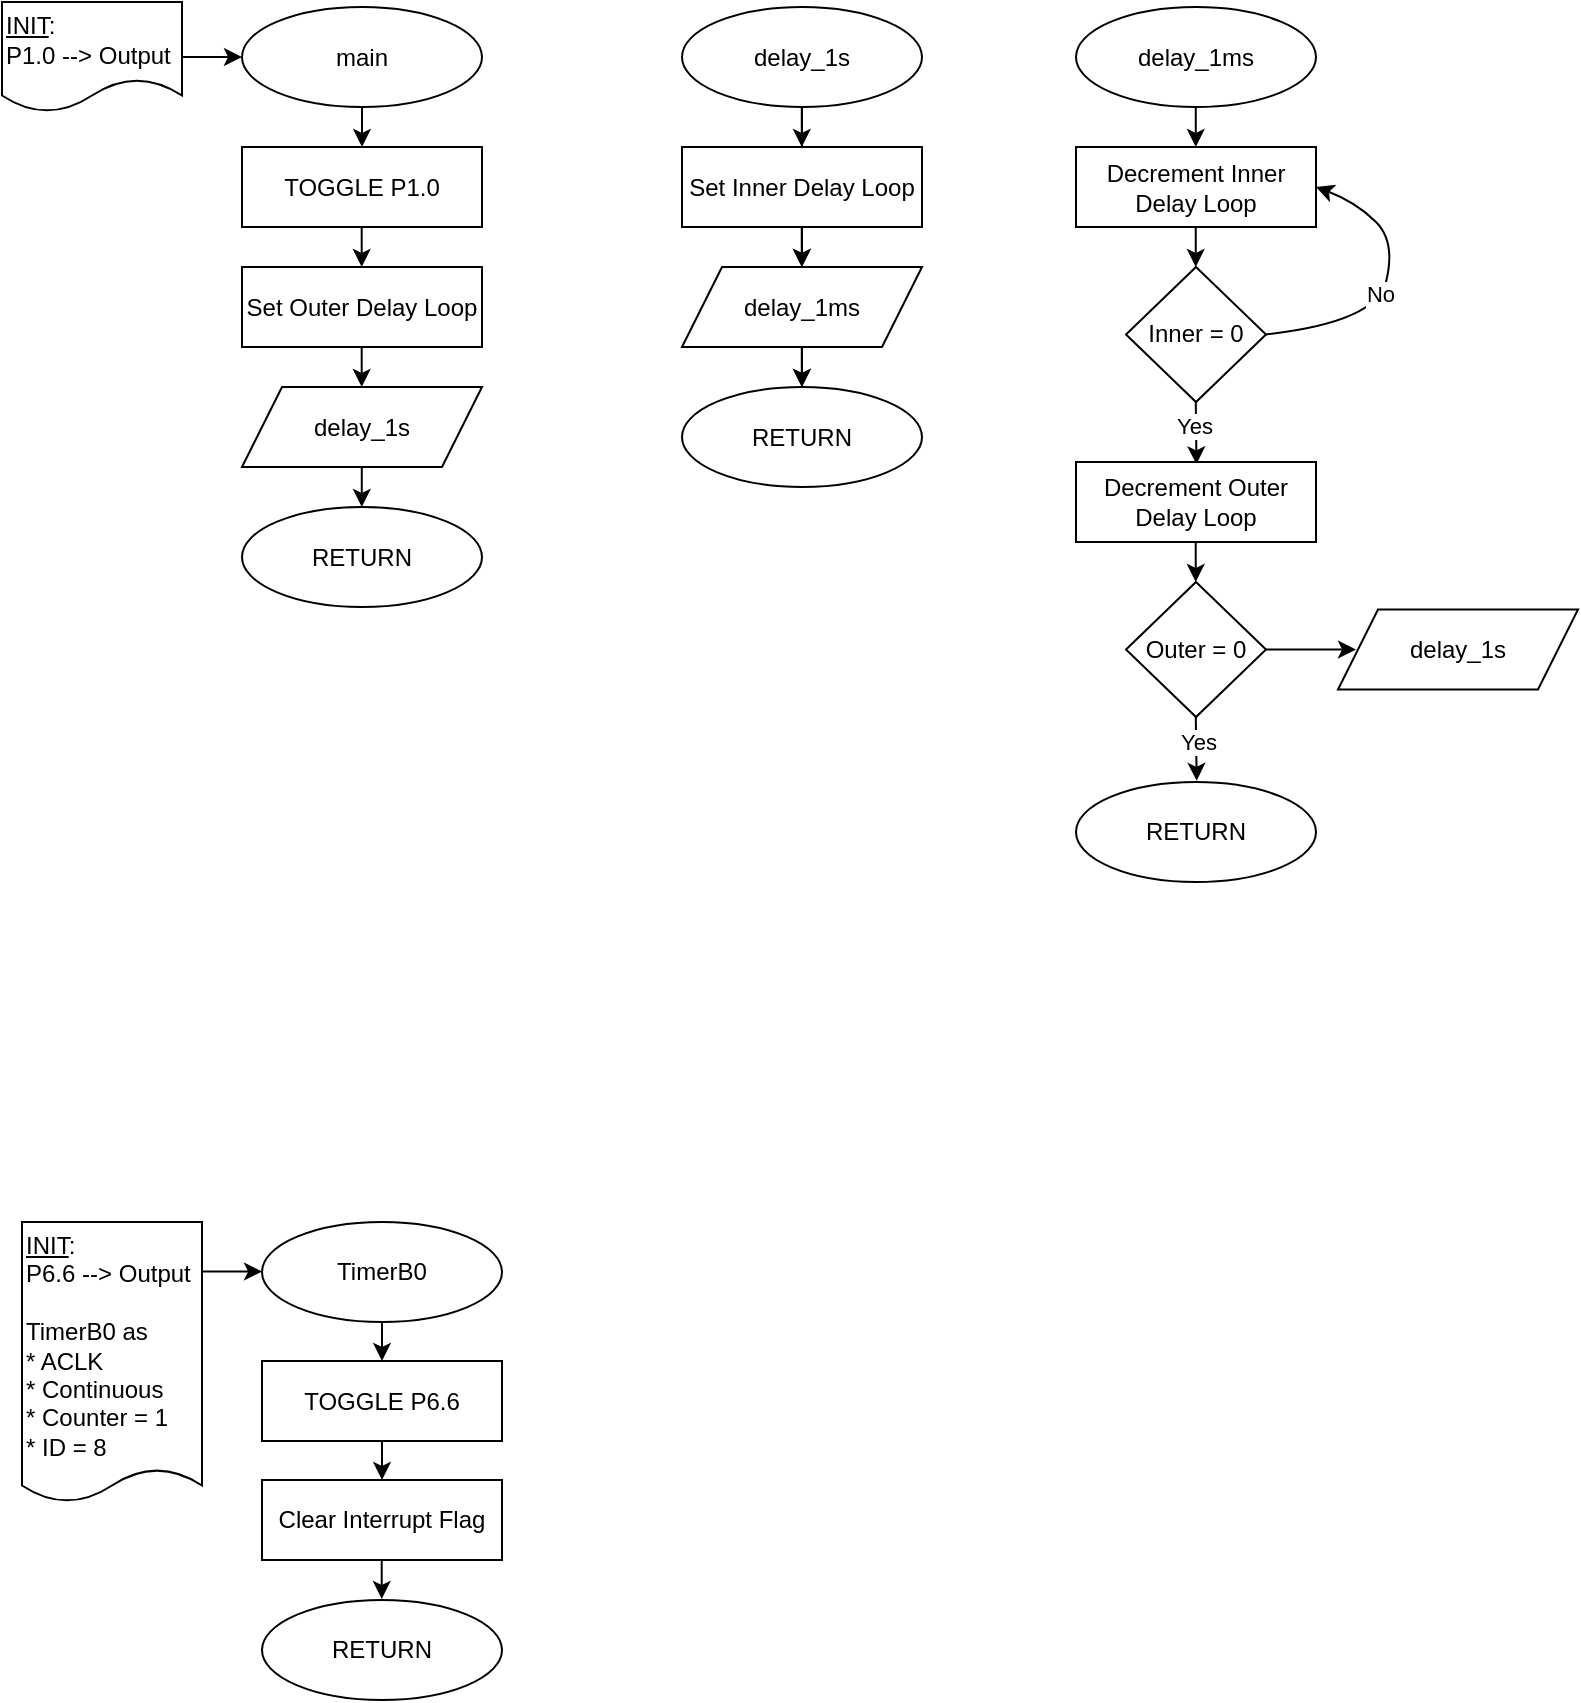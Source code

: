 <mxfile version="26.0.6">
  <diagram name="Page-1" id="mFnrhZgw1TqE_1BFrMOu">
    <mxGraphModel dx="1048" dy="551" grid="0" gridSize="10" guides="1" tooltips="1" connect="1" arrows="1" fold="1" page="1" pageScale="1" pageWidth="850" pageHeight="1100" math="0" shadow="0">
      <root>
        <mxCell id="0" />
        <mxCell id="1" parent="0" />
        <mxCell id="O4yrx8OkoV51yiEXNpI1-5" value="&lt;u&gt;INIT&lt;/u&gt;:&lt;div&gt;P1.0 --&amp;gt; Output&amp;nbsp;&lt;/div&gt;" style="shape=document;whiteSpace=wrap;html=1;boundedLbl=1;align=left;" vertex="1" parent="1">
          <mxGeometry x="40" y="40" width="90" height="55" as="geometry" />
        </mxCell>
        <mxCell id="O4yrx8OkoV51yiEXNpI1-6" value="main" style="ellipse;whiteSpace=wrap;html=1;" vertex="1" parent="1">
          <mxGeometry x="160" y="42.5" width="120" height="50" as="geometry" />
        </mxCell>
        <mxCell id="O4yrx8OkoV51yiEXNpI1-7" value="" style="endArrow=classic;html=1;rounded=0;exitX=1;exitY=0.5;exitDx=0;exitDy=0;entryX=0;entryY=0.5;entryDx=0;entryDy=0;" edge="1" parent="1" source="O4yrx8OkoV51yiEXNpI1-5" target="O4yrx8OkoV51yiEXNpI1-6">
          <mxGeometry width="50" height="50" relative="1" as="geometry">
            <mxPoint x="150" y="332.5" as="sourcePoint" />
            <mxPoint x="150" y="82.5" as="targetPoint" />
            <Array as="points" />
          </mxGeometry>
        </mxCell>
        <mxCell id="O4yrx8OkoV51yiEXNpI1-9" value="TOGGLE P1.0" style="rounded=0;whiteSpace=wrap;html=1;" vertex="1" parent="1">
          <mxGeometry x="160" y="112.5" width="120" height="40" as="geometry" />
        </mxCell>
        <mxCell id="O4yrx8OkoV51yiEXNpI1-10" value="Set Outer Delay Loop" style="rounded=0;whiteSpace=wrap;html=1;" vertex="1" parent="1">
          <mxGeometry x="160" y="172.5" width="120" height="40" as="geometry" />
        </mxCell>
        <mxCell id="O4yrx8OkoV51yiEXNpI1-43" value="" style="edgeStyle=orthogonalEdgeStyle;rounded=0;orthogonalLoop=1;jettySize=auto;html=1;" edge="1" parent="1" source="O4yrx8OkoV51yiEXNpI1-11" target="O4yrx8OkoV51yiEXNpI1-28">
          <mxGeometry relative="1" as="geometry" />
        </mxCell>
        <mxCell id="O4yrx8OkoV51yiEXNpI1-11" value="delay_1ms" style="shape=parallelogram;perimeter=parallelogramPerimeter;whiteSpace=wrap;html=1;fixedSize=1;" vertex="1" parent="1">
          <mxGeometry x="380" y="172.5" width="120" height="40" as="geometry" />
        </mxCell>
        <mxCell id="O4yrx8OkoV51yiEXNpI1-15" value="RETURN" style="ellipse;whiteSpace=wrap;html=1;" vertex="1" parent="1">
          <mxGeometry x="160" y="292.5" width="120" height="50" as="geometry" />
        </mxCell>
        <mxCell id="O4yrx8OkoV51yiEXNpI1-16" value="" style="endArrow=classic;html=1;rounded=0;exitX=0.5;exitY=1;exitDx=0;exitDy=0;" edge="1" parent="1" source="O4yrx8OkoV51yiEXNpI1-6">
          <mxGeometry width="50" height="50" relative="1" as="geometry">
            <mxPoint x="160" y="242.5" as="sourcePoint" />
            <mxPoint x="220" y="112.5" as="targetPoint" />
          </mxGeometry>
        </mxCell>
        <mxCell id="O4yrx8OkoV51yiEXNpI1-17" value="" style="endArrow=classic;html=1;rounded=0;exitX=0.5;exitY=1;exitDx=0;exitDy=0;" edge="1" parent="1">
          <mxGeometry width="50" height="50" relative="1" as="geometry">
            <mxPoint x="219.85" y="152.5" as="sourcePoint" />
            <mxPoint x="219.85" y="172.5" as="targetPoint" />
          </mxGeometry>
        </mxCell>
        <mxCell id="O4yrx8OkoV51yiEXNpI1-18" value="" style="endArrow=classic;html=1;rounded=0;exitX=0.5;exitY=1;exitDx=0;exitDy=0;" edge="1" parent="1">
          <mxGeometry width="50" height="50" relative="1" as="geometry">
            <mxPoint x="219.85" y="212.5" as="sourcePoint" />
            <mxPoint x="219.85" y="232.5" as="targetPoint" />
          </mxGeometry>
        </mxCell>
        <mxCell id="O4yrx8OkoV51yiEXNpI1-19" value="" style="endArrow=classic;html=1;rounded=0;exitX=0.5;exitY=1;exitDx=0;exitDy=0;" edge="1" parent="1">
          <mxGeometry width="50" height="50" relative="1" as="geometry">
            <mxPoint x="219.89" y="272.5" as="sourcePoint" />
            <mxPoint x="219.89" y="292.5" as="targetPoint" />
          </mxGeometry>
        </mxCell>
        <mxCell id="O4yrx8OkoV51yiEXNpI1-32" value="" style="edgeStyle=orthogonalEdgeStyle;rounded=0;orthogonalLoop=1;jettySize=auto;html=1;" edge="1" parent="1" source="O4yrx8OkoV51yiEXNpI1-20">
          <mxGeometry relative="1" as="geometry">
            <mxPoint x="440" y="172.5" as="targetPoint" />
          </mxGeometry>
        </mxCell>
        <mxCell id="O4yrx8OkoV51yiEXNpI1-20" value="delay_1s" style="ellipse;whiteSpace=wrap;html=1;" vertex="1" parent="1">
          <mxGeometry x="380" y="42.5" width="120" height="50" as="geometry" />
        </mxCell>
        <mxCell id="O4yrx8OkoV51yiEXNpI1-21" value="Set Inner Delay Loop" style="rounded=0;whiteSpace=wrap;html=1;" vertex="1" parent="1">
          <mxGeometry x="380" y="112.5" width="120" height="40" as="geometry" />
        </mxCell>
        <mxCell id="O4yrx8OkoV51yiEXNpI1-22" value="&lt;u&gt;INIT&lt;/u&gt;:&lt;div&gt;P6.6 --&amp;gt; Output&lt;/div&gt;&lt;div&gt;&lt;br&gt;&lt;/div&gt;&lt;div&gt;TimerB0 as&lt;/div&gt;&lt;div&gt;* ACLK&lt;/div&gt;&lt;div&gt;* Continuous&lt;/div&gt;&lt;div&gt;* Counter = 1&lt;/div&gt;&lt;div&gt;* ID = 8&lt;/div&gt;" style="shape=document;whiteSpace=wrap;html=1;boundedLbl=1;align=left;size=0.118;" vertex="1" parent="1">
          <mxGeometry x="50" y="650" width="90" height="140" as="geometry" />
        </mxCell>
        <mxCell id="O4yrx8OkoV51yiEXNpI1-23" value="TimerB0" style="ellipse;whiteSpace=wrap;html=1;" vertex="1" parent="1">
          <mxGeometry x="170" y="650" width="120" height="50" as="geometry" />
        </mxCell>
        <mxCell id="O4yrx8OkoV51yiEXNpI1-26" value="" style="endArrow=classic;html=1;rounded=0;exitX=0.5;exitY=1;exitDx=0;exitDy=0;" edge="1" parent="1">
          <mxGeometry width="50" height="50" relative="1" as="geometry">
            <mxPoint x="439.89" y="92.5" as="sourcePoint" />
            <mxPoint x="439.89" y="112.5" as="targetPoint" />
          </mxGeometry>
        </mxCell>
        <mxCell id="O4yrx8OkoV51yiEXNpI1-27" value="delay_1s" style="shape=parallelogram;perimeter=parallelogramPerimeter;whiteSpace=wrap;html=1;fixedSize=1;" vertex="1" parent="1">
          <mxGeometry x="160" y="232.5" width="120" height="40" as="geometry" />
        </mxCell>
        <mxCell id="O4yrx8OkoV51yiEXNpI1-28" value="RETURN" style="ellipse;whiteSpace=wrap;html=1;" vertex="1" parent="1">
          <mxGeometry x="380" y="232.5" width="120" height="50" as="geometry" />
        </mxCell>
        <mxCell id="O4yrx8OkoV51yiEXNpI1-29" value="" style="endArrow=classic;html=1;rounded=0;exitX=0.5;exitY=1;exitDx=0;exitDy=0;" edge="1" parent="1">
          <mxGeometry width="50" height="50" relative="1" as="geometry">
            <mxPoint x="439.89" y="212.5" as="sourcePoint" />
            <mxPoint x="439.89" y="232.5" as="targetPoint" />
          </mxGeometry>
        </mxCell>
        <mxCell id="O4yrx8OkoV51yiEXNpI1-30" value="" style="endArrow=classic;html=1;rounded=0;exitX=0.5;exitY=1;exitDx=0;exitDy=0;" edge="1" parent="1">
          <mxGeometry width="50" height="50" relative="1" as="geometry">
            <mxPoint x="439.87" y="152.5" as="sourcePoint" />
            <mxPoint x="439.87" y="172.5" as="targetPoint" />
          </mxGeometry>
        </mxCell>
        <mxCell id="O4yrx8OkoV51yiEXNpI1-33" value="delay_1ms" style="ellipse;whiteSpace=wrap;html=1;" vertex="1" parent="1">
          <mxGeometry x="577" y="42.5" width="120" height="50" as="geometry" />
        </mxCell>
        <mxCell id="O4yrx8OkoV51yiEXNpI1-34" value="" style="endArrow=classic;html=1;rounded=0;exitX=0.5;exitY=1;exitDx=0;exitDy=0;" edge="1" parent="1">
          <mxGeometry width="50" height="50" relative="1" as="geometry">
            <mxPoint x="636.89" y="92.5" as="sourcePoint" />
            <mxPoint x="636.89" y="112.5" as="targetPoint" />
          </mxGeometry>
        </mxCell>
        <mxCell id="O4yrx8OkoV51yiEXNpI1-35" value="Decrement Inner Delay Loop" style="rounded=0;whiteSpace=wrap;html=1;" vertex="1" parent="1">
          <mxGeometry x="577" y="112.5" width="120" height="40" as="geometry" />
        </mxCell>
        <mxCell id="O4yrx8OkoV51yiEXNpI1-36" value="" style="endArrow=classic;html=1;rounded=0;exitX=0.5;exitY=1;exitDx=0;exitDy=0;" edge="1" parent="1">
          <mxGeometry width="50" height="50" relative="1" as="geometry">
            <mxPoint x="636.87" y="152.5" as="sourcePoint" />
            <mxPoint x="636.87" y="172.5" as="targetPoint" />
          </mxGeometry>
        </mxCell>
        <mxCell id="O4yrx8OkoV51yiEXNpI1-37" value="Inner = 0" style="rhombus;whiteSpace=wrap;html=1;" vertex="1" parent="1">
          <mxGeometry x="602" y="172.5" width="70" height="67.5" as="geometry" />
        </mxCell>
        <mxCell id="O4yrx8OkoV51yiEXNpI1-38" value="" style="endArrow=classic;html=1;rounded=0;exitX=0.5;exitY=1;exitDx=0;exitDy=0;entryX=0.502;entryY=0.029;entryDx=0;entryDy=0;entryPerimeter=0;" edge="1" parent="1" target="O4yrx8OkoV51yiEXNpI1-39">
          <mxGeometry width="50" height="50" relative="1" as="geometry">
            <mxPoint x="636.89" y="240" as="sourcePoint" />
            <mxPoint x="636.89" y="260" as="targetPoint" />
          </mxGeometry>
        </mxCell>
        <mxCell id="O4yrx8OkoV51yiEXNpI1-48" value="Yes" style="edgeLabel;html=1;align=center;verticalAlign=middle;resizable=0;points=[];" vertex="1" connectable="0" parent="O4yrx8OkoV51yiEXNpI1-38">
          <mxGeometry x="-0.255" y="-1" relative="1" as="geometry">
            <mxPoint as="offset" />
          </mxGeometry>
        </mxCell>
        <mxCell id="O4yrx8OkoV51yiEXNpI1-39" value="Decrement Outer Delay Loop" style="rounded=0;whiteSpace=wrap;html=1;" vertex="1" parent="1">
          <mxGeometry x="577" y="270" width="120" height="40" as="geometry" />
        </mxCell>
        <mxCell id="O4yrx8OkoV51yiEXNpI1-40" value="Outer = 0" style="rhombus;whiteSpace=wrap;html=1;" vertex="1" parent="1">
          <mxGeometry x="602" y="330" width="70" height="67.5" as="geometry" />
        </mxCell>
        <mxCell id="O4yrx8OkoV51yiEXNpI1-41" value="" style="endArrow=classic;html=1;rounded=0;exitX=0.5;exitY=1;exitDx=0;exitDy=0;" edge="1" parent="1">
          <mxGeometry width="50" height="50" relative="1" as="geometry">
            <mxPoint x="636.86" y="310" as="sourcePoint" />
            <mxPoint x="636.86" y="330" as="targetPoint" />
          </mxGeometry>
        </mxCell>
        <mxCell id="O4yrx8OkoV51yiEXNpI1-45" value="RETURN" style="ellipse;whiteSpace=wrap;html=1;" vertex="1" parent="1">
          <mxGeometry x="577" y="430" width="120" height="50" as="geometry" />
        </mxCell>
        <mxCell id="O4yrx8OkoV51yiEXNpI1-46" value="" style="endArrow=classic;html=1;rounded=0;exitX=0.5;exitY=1;exitDx=0;exitDy=0;entryX=0.503;entryY=-0.012;entryDx=0;entryDy=0;entryPerimeter=0;" edge="1" parent="1" target="O4yrx8OkoV51yiEXNpI1-45">
          <mxGeometry width="50" height="50" relative="1" as="geometry">
            <mxPoint x="636.89" y="397.5" as="sourcePoint" />
            <mxPoint x="636.89" y="417.5" as="targetPoint" />
          </mxGeometry>
        </mxCell>
        <mxCell id="O4yrx8OkoV51yiEXNpI1-47" value="Yes" style="edgeLabel;html=1;align=center;verticalAlign=middle;resizable=0;points=[];" vertex="1" connectable="0" parent="O4yrx8OkoV51yiEXNpI1-46">
          <mxGeometry x="-0.205" y="1" relative="1" as="geometry">
            <mxPoint as="offset" />
          </mxGeometry>
        </mxCell>
        <mxCell id="O4yrx8OkoV51yiEXNpI1-49" value="" style="curved=1;endArrow=classic;html=1;rounded=0;exitX=1;exitY=0.5;exitDx=0;exitDy=0;entryX=1;entryY=0.5;entryDx=0;entryDy=0;" edge="1" parent="1" source="O4yrx8OkoV51yiEXNpI1-37" target="O4yrx8OkoV51yiEXNpI1-35">
          <mxGeometry width="50" height="50" relative="1" as="geometry">
            <mxPoint x="732" y="258.75" as="sourcePoint" />
            <mxPoint x="747" y="152.5" as="targetPoint" />
            <Array as="points">
              <mxPoint x="727" y="200" />
              <mxPoint x="737" y="160" />
              <mxPoint x="717" y="140" />
            </Array>
          </mxGeometry>
        </mxCell>
        <mxCell id="O4yrx8OkoV51yiEXNpI1-50" value="No" style="edgeLabel;html=1;align=center;verticalAlign=middle;resizable=0;points=[];" vertex="1" connectable="0" parent="O4yrx8OkoV51yiEXNpI1-49">
          <mxGeometry x="-0.04" y="2" relative="1" as="geometry">
            <mxPoint as="offset" />
          </mxGeometry>
        </mxCell>
        <mxCell id="O4yrx8OkoV51yiEXNpI1-52" value="delay_1s" style="shape=parallelogram;perimeter=parallelogramPerimeter;whiteSpace=wrap;html=1;fixedSize=1;" vertex="1" parent="1">
          <mxGeometry x="708" y="343.75" width="120" height="40" as="geometry" />
        </mxCell>
        <mxCell id="O4yrx8OkoV51yiEXNpI1-54" value="" style="endArrow=classic;html=1;rounded=0;exitX=1;exitY=0.5;exitDx=0;exitDy=0;entryX=0;entryY=0.5;entryDx=0;entryDy=0;" edge="1" parent="1" source="O4yrx8OkoV51yiEXNpI1-40">
          <mxGeometry width="50" height="50" relative="1" as="geometry">
            <mxPoint x="657" y="400" as="sourcePoint" />
            <mxPoint x="717" y="363.75" as="targetPoint" />
          </mxGeometry>
        </mxCell>
        <mxCell id="O4yrx8OkoV51yiEXNpI1-55" value="" style="endArrow=classic;html=1;rounded=0;exitX=1;exitY=0.5;exitDx=0;exitDy=0;entryX=0;entryY=0.5;entryDx=0;entryDy=0;" edge="1" parent="1">
          <mxGeometry width="50" height="50" relative="1" as="geometry">
            <mxPoint x="140" y="674.8" as="sourcePoint" />
            <mxPoint x="170" y="674.8" as="targetPoint" />
            <Array as="points" />
          </mxGeometry>
        </mxCell>
        <mxCell id="O4yrx8OkoV51yiEXNpI1-56" value="TOGGLE P6.6" style="rounded=0;whiteSpace=wrap;html=1;" vertex="1" parent="1">
          <mxGeometry x="170" y="719.5" width="120" height="40" as="geometry" />
        </mxCell>
        <mxCell id="O4yrx8OkoV51yiEXNpI1-57" value="" style="endArrow=classic;html=1;rounded=0;exitX=0.5;exitY=1;exitDx=0;exitDy=0;" edge="1" parent="1">
          <mxGeometry width="50" height="50" relative="1" as="geometry">
            <mxPoint x="230" y="700" as="sourcePoint" />
            <mxPoint x="230" y="719.5" as="targetPoint" />
          </mxGeometry>
        </mxCell>
        <mxCell id="O4yrx8OkoV51yiEXNpI1-58" value="Clear Interrupt Flag" style="rounded=0;whiteSpace=wrap;html=1;" vertex="1" parent="1">
          <mxGeometry x="170" y="779" width="120" height="40" as="geometry" />
        </mxCell>
        <mxCell id="O4yrx8OkoV51yiEXNpI1-59" value="" style="endArrow=classic;html=1;rounded=0;exitX=0.5;exitY=1;exitDx=0;exitDy=0;" edge="1" parent="1">
          <mxGeometry width="50" height="50" relative="1" as="geometry">
            <mxPoint x="230" y="759.5" as="sourcePoint" />
            <mxPoint x="230" y="779" as="targetPoint" />
          </mxGeometry>
        </mxCell>
        <mxCell id="O4yrx8OkoV51yiEXNpI1-60" value="" style="endArrow=classic;html=1;rounded=0;exitX=0.5;exitY=1;exitDx=0;exitDy=0;" edge="1" parent="1">
          <mxGeometry width="50" height="50" relative="1" as="geometry">
            <mxPoint x="229.86" y="819" as="sourcePoint" />
            <mxPoint x="229.86" y="838.5" as="targetPoint" />
          </mxGeometry>
        </mxCell>
        <mxCell id="O4yrx8OkoV51yiEXNpI1-61" value="RETURN" style="ellipse;whiteSpace=wrap;html=1;" vertex="1" parent="1">
          <mxGeometry x="170" y="839" width="120" height="50" as="geometry" />
        </mxCell>
      </root>
    </mxGraphModel>
  </diagram>
</mxfile>
